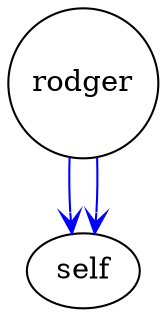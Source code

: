 digraph outcome_rodger_self { 
 K=0.6 
 "rodger" -> { "self" } [color="blue", arrowhead="vee", penwidth=1, href="#349"]; 
 "rodger" -> { "self" } [color="blue", arrowhead="vee", penwidth=1, href="#349"]; 
 "rodger" [shape="circle", fixedsize="true", height=1, width=1, style="filled", fillcolor="white", href="#rodger"]; 
 "rodger" [shape="circle", fixedsize="true", height=1, width=1, style="filled", fillcolor="white", href="#rodger"]; 

}